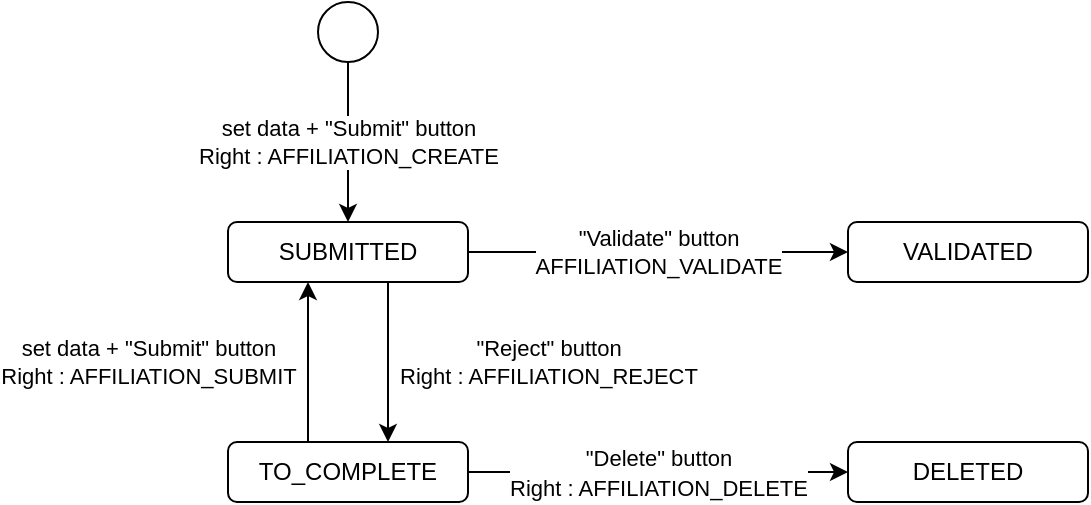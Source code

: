 <mxfile version="10.7.7" type="github"><diagram id="s9l2BINIqGGhaXEgcg0C" name="Page-1"><mxGraphModel dx="1074" dy="616" grid="1" gridSize="10" guides="1" tooltips="1" connect="1" arrows="1" fold="1" page="1" pageScale="1" pageWidth="827" pageHeight="1169" math="0" shadow="0"><root><mxCell id="0"/><mxCell id="1" parent="0"/><mxCell id="bEDpvXuePn_yu_KuX6Bo-6" value="&quot;Reject&quot; button&lt;br&gt;Right : AFFILIATION_REJECT" style="edgeStyle=orthogonalEdgeStyle;rounded=0;orthogonalLoop=1;jettySize=auto;html=1;" parent="1" source="bEDpvXuePn_yu_KuX6Bo-1" target="bEDpvXuePn_yu_KuX6Bo-5" edge="1"><mxGeometry x="0.25" y="81" relative="1" as="geometry"><Array as="points"><mxPoint x="320" y="310"/><mxPoint x="320" y="310"/></Array><mxPoint x="-1" y="-10" as="offset"/></mxGeometry></mxCell><mxCell id="bEDpvXuePn_yu_KuX6Bo-1" value="SUBMITTED" style="rounded=1;whiteSpace=wrap;html=1;" parent="1" vertex="1"><mxGeometry x="240" y="230" width="120" height="30" as="geometry"/></mxCell><mxCell id="bEDpvXuePn_yu_KuX6Bo-3" value="&lt;span&gt;set data + &quot;Submit&quot; button&lt;br&gt;Right : AFFILIATION_CREATE&lt;/span&gt;" style="edgeStyle=orthogonalEdgeStyle;rounded=0;orthogonalLoop=1;jettySize=auto;html=1;" parent="1" source="bEDpvXuePn_yu_KuX6Bo-2" target="bEDpvXuePn_yu_KuX6Bo-1" edge="1"><mxGeometry relative="1" as="geometry"><Array as="points"><mxPoint x="300" y="190"/><mxPoint x="300" y="190"/></Array></mxGeometry></mxCell><mxCell id="bEDpvXuePn_yu_KuX6Bo-2" value="" style="ellipse;whiteSpace=wrap;html=1;aspect=fixed;" parent="1" vertex="1"><mxGeometry x="285" y="120" width="30" height="30" as="geometry"/></mxCell><mxCell id="bEDpvXuePn_yu_KuX6Bo-7" value="set data + &quot;Submit&quot; button&lt;br&gt;&lt;span&gt;Right : AFFILIATION_SUBMIT&lt;/span&gt;" style="edgeStyle=orthogonalEdgeStyle;rounded=0;orthogonalLoop=1;jettySize=auto;html=1;" parent="1" source="bEDpvXuePn_yu_KuX6Bo-5" target="bEDpvXuePn_yu_KuX6Bo-1" edge="1"><mxGeometry y="80" relative="1" as="geometry"><Array as="points"><mxPoint x="280" y="310"/><mxPoint x="280" y="310"/></Array><mxPoint as="offset"/></mxGeometry></mxCell><mxCell id="bEDpvXuePn_yu_KuX6Bo-10" value="&quot;Validate&quot; button&lt;br&gt;AFFILIATION_VALIDATE" style="edgeStyle=orthogonalEdgeStyle;rounded=0;orthogonalLoop=1;jettySize=auto;html=1;entryX=0;entryY=0.5;entryDx=0;entryDy=0;exitX=1;exitY=0.5;exitDx=0;exitDy=0;" parent="1" source="bEDpvXuePn_yu_KuX6Bo-1" target="bEDpvXuePn_yu_KuX6Bo-9" edge="1"><mxGeometry relative="1" as="geometry"/></mxCell><mxCell id="bEDpvXuePn_yu_KuX6Bo-13" style="edgeStyle=orthogonalEdgeStyle;rounded=0;orthogonalLoop=1;jettySize=auto;html=1;" parent="1" source="bEDpvXuePn_yu_KuX6Bo-5" target="bEDpvXuePn_yu_KuX6Bo-12" edge="1"><mxGeometry relative="1" as="geometry"/></mxCell><mxCell id="bEDpvXuePn_yu_KuX6Bo-14" value="&lt;font style=&quot;font-size: 11px&quot;&gt;&quot;Delete&quot; button&lt;br&gt;Right : AFFILIATION_DELETE&lt;/font&gt;" style="text;html=1;resizable=0;points=[];align=center;verticalAlign=middle;labelBackgroundColor=#ffffff;" parent="bEDpvXuePn_yu_KuX6Bo-13" vertex="1" connectable="0"><mxGeometry x="0.157" relative="1" as="geometry"><mxPoint x="-15" as="offset"/></mxGeometry></mxCell><mxCell id="bEDpvXuePn_yu_KuX6Bo-5" value="TO_COMPLETE" style="rounded=1;whiteSpace=wrap;html=1;" parent="1" vertex="1"><mxGeometry x="240" y="340" width="120" height="30" as="geometry"/></mxCell><mxCell id="bEDpvXuePn_yu_KuX6Bo-9" value="VALIDATED" style="rounded=1;whiteSpace=wrap;html=1;" parent="1" vertex="1"><mxGeometry x="550" y="230" width="120" height="30" as="geometry"/></mxCell><mxCell id="bEDpvXuePn_yu_KuX6Bo-12" value="DELETED" style="rounded=1;whiteSpace=wrap;html=1;" parent="1" vertex="1"><mxGeometry x="550" y="340" width="120" height="30" as="geometry"/></mxCell></root></mxGraphModel></diagram></mxfile>